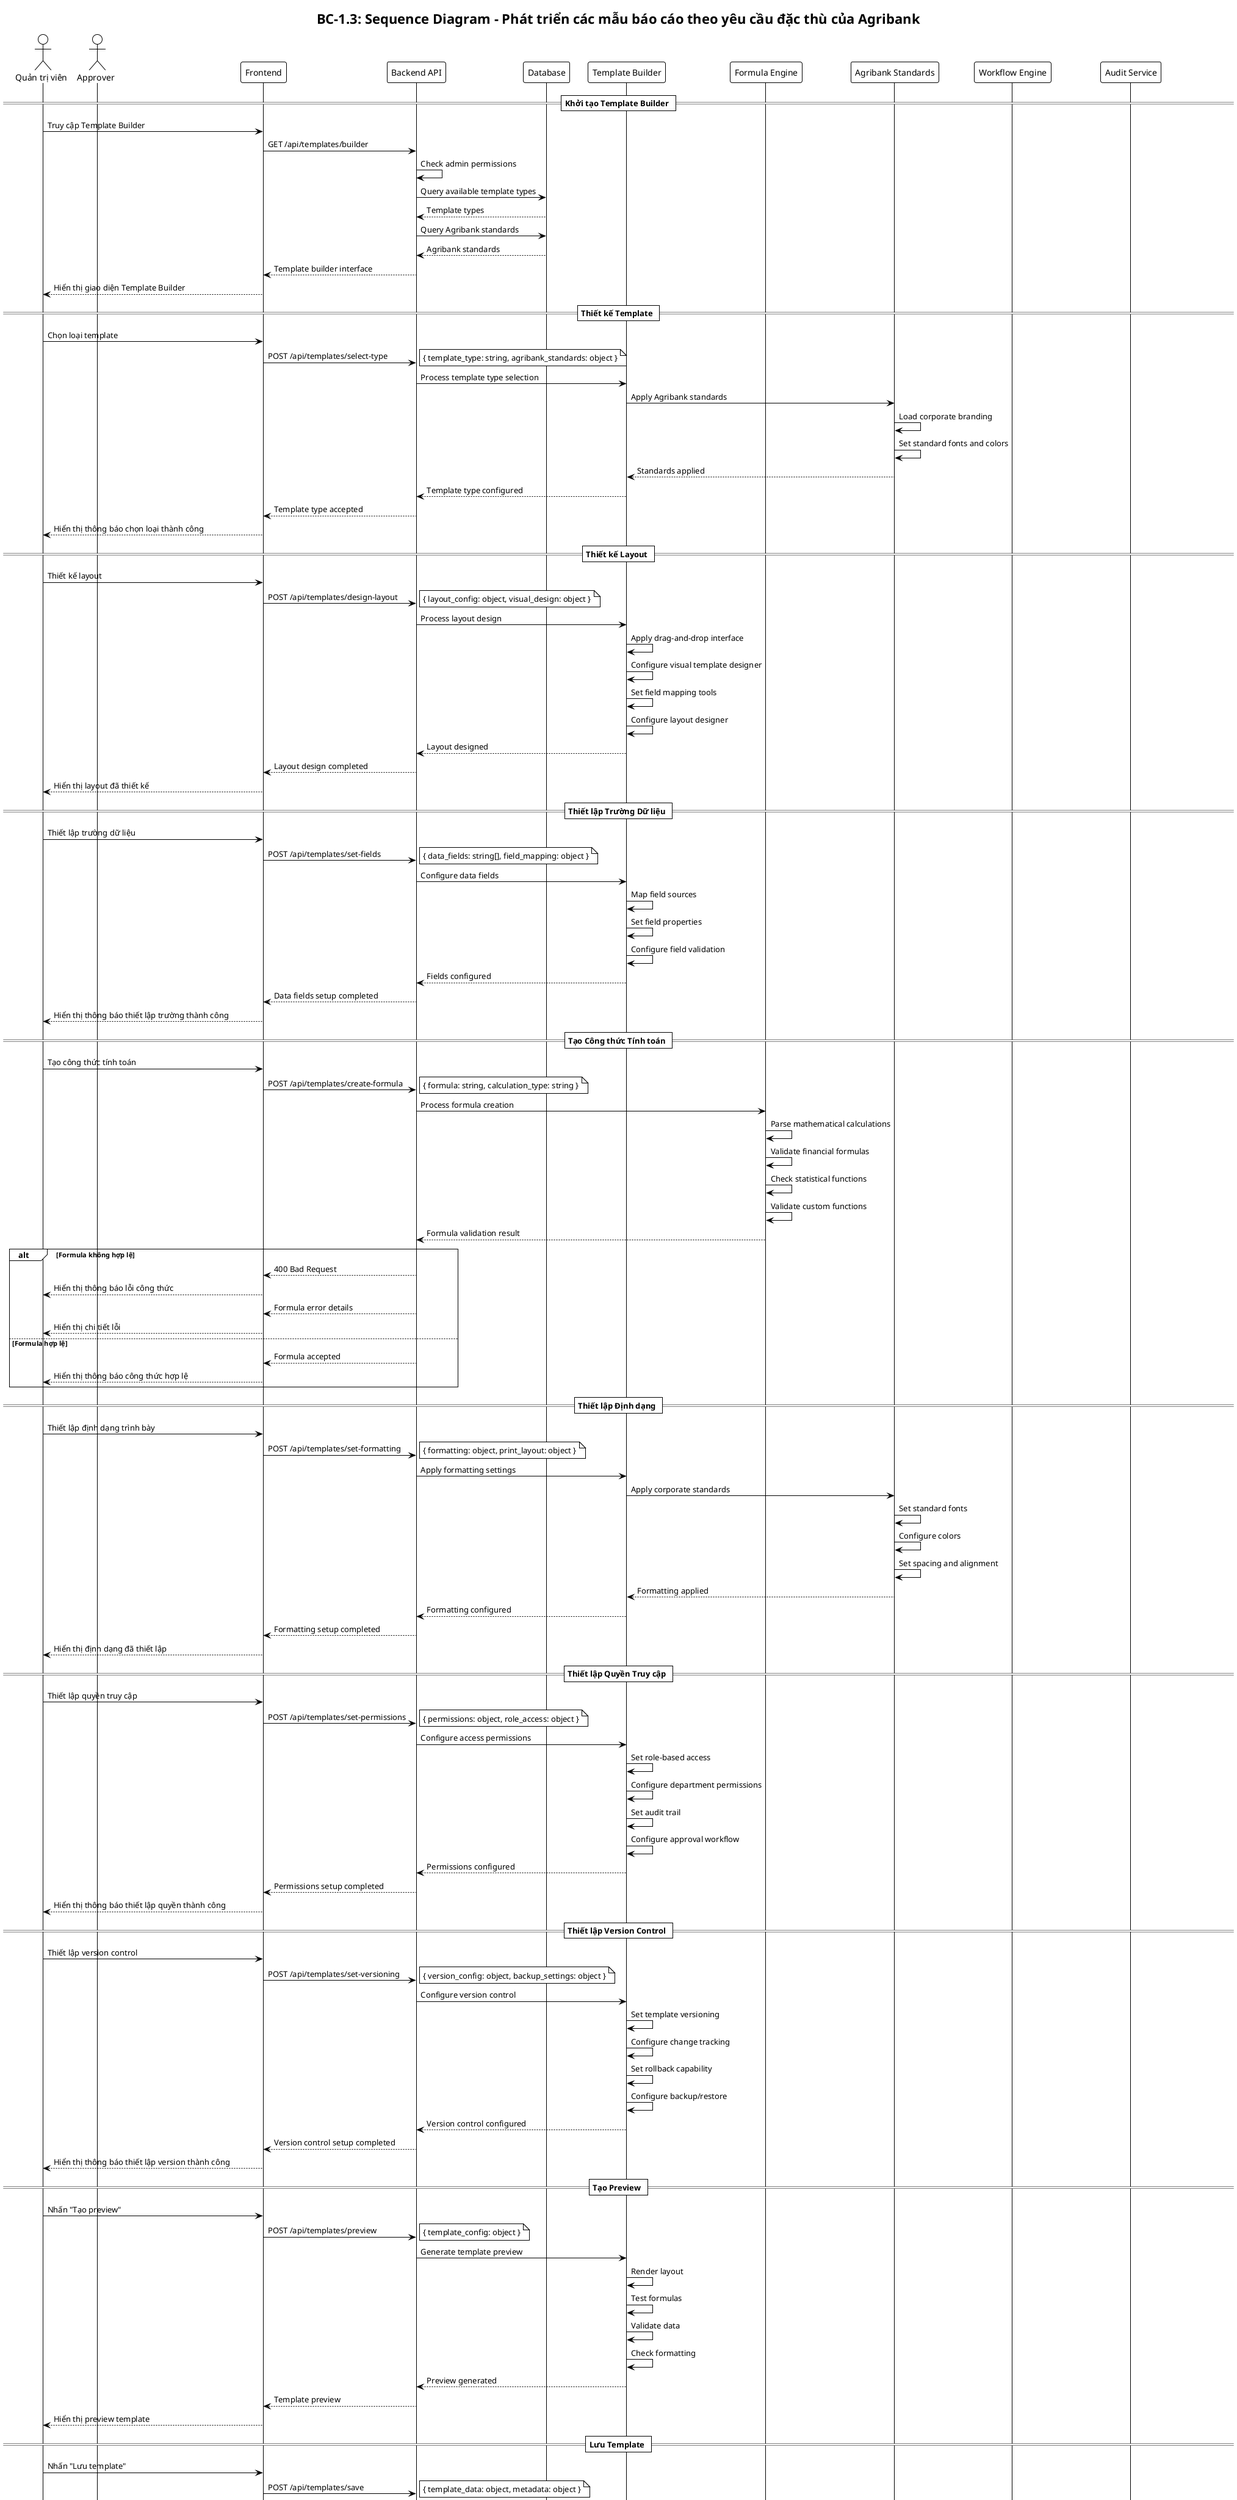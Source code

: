@startuml BC-1.3 Sequence Diagram
!theme plain
skinparam sequenceFontSize 12

title BC-1.3: Sequence Diagram - Phát triển các mẫu báo cáo theo yêu cầu đặc thù của Agribank

actor "Quản trị viên" as A
actor "Approver" as AP
participant "Frontend" as F
participant "Backend API" as B
participant "Database" as D
participant "Template Builder" as TB
participant "Formula Engine" as FE
participant "Agribank Standards" as AS
participant "Workflow Engine" as WE
participant "Audit Service" as AUD

== Khởi tạo Template Builder ==

A -> F: Truy cập Template Builder
F -> B: GET /api/templates/builder
B -> B: Check admin permissions
B -> D: Query available template types
D --> B: Template types
B -> D: Query Agribank standards
D --> B: Agribank standards
B --> F: Template builder interface
F --> A: Hiển thị giao diện Template Builder

== Thiết kế Template ==

A -> F: Chọn loại template
F -> B: POST /api/templates/select-type
note right: { template_type: string, agribank_standards: object }

B -> TB: Process template type selection
TB -> AS: Apply Agribank standards
AS -> AS: Load corporate branding
AS -> AS: Set standard fonts and colors
AS --> TB: Standards applied
TB --> B: Template type configured
B --> F: Template type accepted
F --> A: Hiển thị thông báo chọn loại thành công

== Thiết kế Layout ==

A -> F: Thiết kế layout
F -> B: POST /api/templates/design-layout
note right: { layout_config: object, visual_design: object }

B -> TB: Process layout design
TB -> TB: Apply drag-and-drop interface
TB -> TB: Configure visual template designer
TB -> TB: Set field mapping tools
TB -> TB: Configure layout designer
TB --> B: Layout designed
B --> F: Layout design completed
F --> A: Hiển thị layout đã thiết kế

== Thiết lập Trường Dữ liệu ==

A -> F: Thiết lập trường dữ liệu
F -> B: POST /api/templates/set-fields
note right: { data_fields: string[], field_mapping: object }

B -> TB: Configure data fields
TB -> TB: Map field sources
TB -> TB: Set field properties
TB -> TB: Configure field validation
TB --> B: Fields configured
B --> F: Data fields setup completed
F --> A: Hiển thị thông báo thiết lập trường thành công

== Tạo Công thức Tính toán ==

A -> F: Tạo công thức tính toán
F -> B: POST /api/templates/create-formula
note right: { formula: string, calculation_type: string }

B -> FE: Process formula creation
FE -> FE: Parse mathematical calculations
FE -> FE: Validate financial formulas
FE -> FE: Check statistical functions
FE -> FE: Validate custom functions
FE --> B: Formula validation result

alt Formula không hợp lệ
    B --> F: 400 Bad Request
    F --> A: Hiển thị thông báo lỗi công thức
    B --> F: Formula error details
    F --> A: Hiển thị chi tiết lỗi
else Formula hợp lệ
    B --> F: Formula accepted
    F --> A: Hiển thị thông báo công thức hợp lệ
end

== Thiết lập Định dạng ==

A -> F: Thiết lập định dạng trình bày
F -> B: POST /api/templates/set-formatting
note right: { formatting: object, print_layout: object }

B -> TB: Apply formatting settings
TB -> AS: Apply corporate standards
AS -> AS: Set standard fonts
AS -> AS: Configure colors
AS -> AS: Set spacing and alignment
AS --> TB: Formatting applied
TB --> B: Formatting configured
B --> F: Formatting setup completed
F --> A: Hiển thị định dạng đã thiết lập

== Thiết lập Quyền Truy cập ==

A -> F: Thiết lập quyền truy cập
F -> B: POST /api/templates/set-permissions
note right: { permissions: object, role_access: object }

B -> TB: Configure access permissions
TB -> TB: Set role-based access
TB -> TB: Configure department permissions
TB -> TB: Set audit trail
TB -> TB: Configure approval workflow
TB --> B: Permissions configured
B --> F: Permissions setup completed
F --> A: Hiển thị thông báo thiết lập quyền thành công

== Thiết lập Version Control ==

A -> F: Thiết lập version control
F -> B: POST /api/templates/set-versioning
note right: { version_config: object, backup_settings: object }

B -> TB: Configure version control
TB -> TB: Set template versioning
TB -> TB: Configure change tracking
TB -> TB: Set rollback capability
TB -> TB: Configure backup/restore
TB --> B: Version control configured
B --> F: Version control setup completed
F --> A: Hiển thị thông báo thiết lập version thành công

== Tạo Preview ==

A -> F: Nhấn "Tạo preview"
F -> B: POST /api/templates/preview
note right: { template_config: object }

B -> TB: Generate template preview
TB -> TB: Render layout
TB -> TB: Test formulas
TB -> TB: Validate data
TB -> TB: Check formatting
TB --> B: Preview generated
B --> F: Template preview
F --> A: Hiển thị preview template

== Lưu Template ==

A -> F: Nhấn "Lưu template"
F -> B: POST /api/templates/save
note right: { template_data: object, metadata: object }

B -> D: Save template to database
D --> B: Template saved
B -> D: Create new version
D --> B: Version created
B -> D: Backup template
D --> B: Backup completed
B --> F: Template saved successfully
F --> A: Hiển thị thông báo lưu thành công

== Tạo Approval Workflow ==

B -> WE: Create approval workflow
WE -> WE: Set approval process
WE -> WE: Configure notification system
WE -> WE: Set status tracking
WE --> B: Workflow created
B --> F: Approval workflow initiated
F --> A: Hiển thị thông báo gửi approval

== Review Process ==

AP -> F: Truy cập approval interface
F -> B: GET /api/templates/approval
B -> D: Query pending approvals
D --> B: Pending approvals
B --> F: Approval interface
F --> AP: Hiển thị giao diện approval

AP -> F: Review template
F -> B: POST /api/templates/review
note right: { approval_decision: string, feedback: string }

B -> WE: Process approval decision
WE -> WE: Update approval status
WE -> WE: Send notifications
WE --> B: Approval processed

alt Template được approve
    B -> D: Activate template
    D --> B: Template activated
    B -> D: Update template catalog
    D --> B: Catalog updated
    B --> F: Template approved
    F --> A: Hiển thị thông báo template được approve
else Template bị reject
    B --> F: Template rejected
    F --> A: Hiển thị feedback từ approver
    A -> F: Chỉnh sửa template
    F -> B: POST /api/templates/update
    B -> D: Update template
    D --> B: Template updated
    B --> F: Template updated successfully
    F --> A: Hiển thị thông báo cập nhật thành công
end

== Publish Template ==

B -> D: Publish template
D --> B: Template published
B -> D: Update template availability
D --> B: Availability updated
B -> D: Send notifications
D --> B: Notifications sent
B --> F: Template published successfully
F --> A: Hiển thị thông báo publish thành công

== Export Template ==

A -> F: Nhấn "Export template"
F -> B: POST /api/templates/export
note right: { format: string, include_data: boolean }

B -> TB: Export template
TB -> TB: Generate export file
TB -> TB: Package template data
TB --> B: Export file generated
B --> F: Export file
F --> A: Cung cấp link download

== Import Template ==

A -> F: Upload template file
F -> B: POST /api/templates/import
note right: { file: object, import_options: object }

B -> TB: Import template
TB -> TB: Validate import file
TB -> TB: Parse template data
TB -> TB: Validate template structure
TB --> B: Import validation result

alt Import thành công
    B -> D: Import template to database
    D --> B: Template imported
    B --> F: Import completed
    F --> A: Hiển thị thông báo import thành công
else Import thất bại
    B --> F: 400 Bad Request
    F --> A: Hiển thị thông báo lỗi import
end

== Thiết lập Lịch trình ==

A -> F: Thiết lập lịch trình
F -> B: POST /api/templates/schedule
note right: { frequency: string, time: string, recipients: string[] }

B -> D: Save schedule configuration
D --> B: Schedule saved
B --> F: Schedule created successfully
F --> A: Hiển thị thông báo lên lịch thành công

== Thiết lập Multi-language ==

A -> F: Thiết lập multi-language
F -> B: POST /api/templates/multilang
note right: { languages: string[], content: object }

B -> TB: Configure multi-language
TB -> TB: Set language support
TB -> TB: Configure content translation
TB --> B: Multi-language configured
B --> F: Multi-language setup completed
F --> A: Hiển thị thông báo thiết lập multi-language thành công

== Tích hợp Workflow ==

B -> WE: Integrate with Agribank workflow
WE -> WE: Connect approval system
WE -> WE: Integrate notification system
WE -> WE: Link audit trail
WE -> WE: Sync user management
WE --> B: Workflow integrated
B --> F: Integration completed
F --> A: Hiển thị thông báo tích hợp thành công

== Ghi Audit Trail ==

B -> AUD: Log template activities
AUD -> AUD: Record template creation
AUD -> AUD: Track changes
AUD -> AUD: Log approvals
AUD --> B: Audit trail recorded
B -> D: Update template statistics
D --> B: Statistics updated
B -> D: Send stakeholder notifications
D --> B: Notifications sent

== Xử lý Lỗi ==

alt Không có quyền tạo template
    B --> F: 403 Forbidden
    F --> A: Hiển thị thông báo "Không có quyền tạo template"
else Lỗi công thức
    B --> F: 400 Bad Request
    F --> A: Hiển thị thông báo lỗi công thức
else Lỗi approval workflow
    B --> F: 500 Internal Server Error
    F --> A: Hiển thị thông báo lỗi approval
else Lỗi publish template
    B --> F: 500 Internal Server Error
    F --> A: Hiển thị thông báo lỗi publish
end

@enduml
